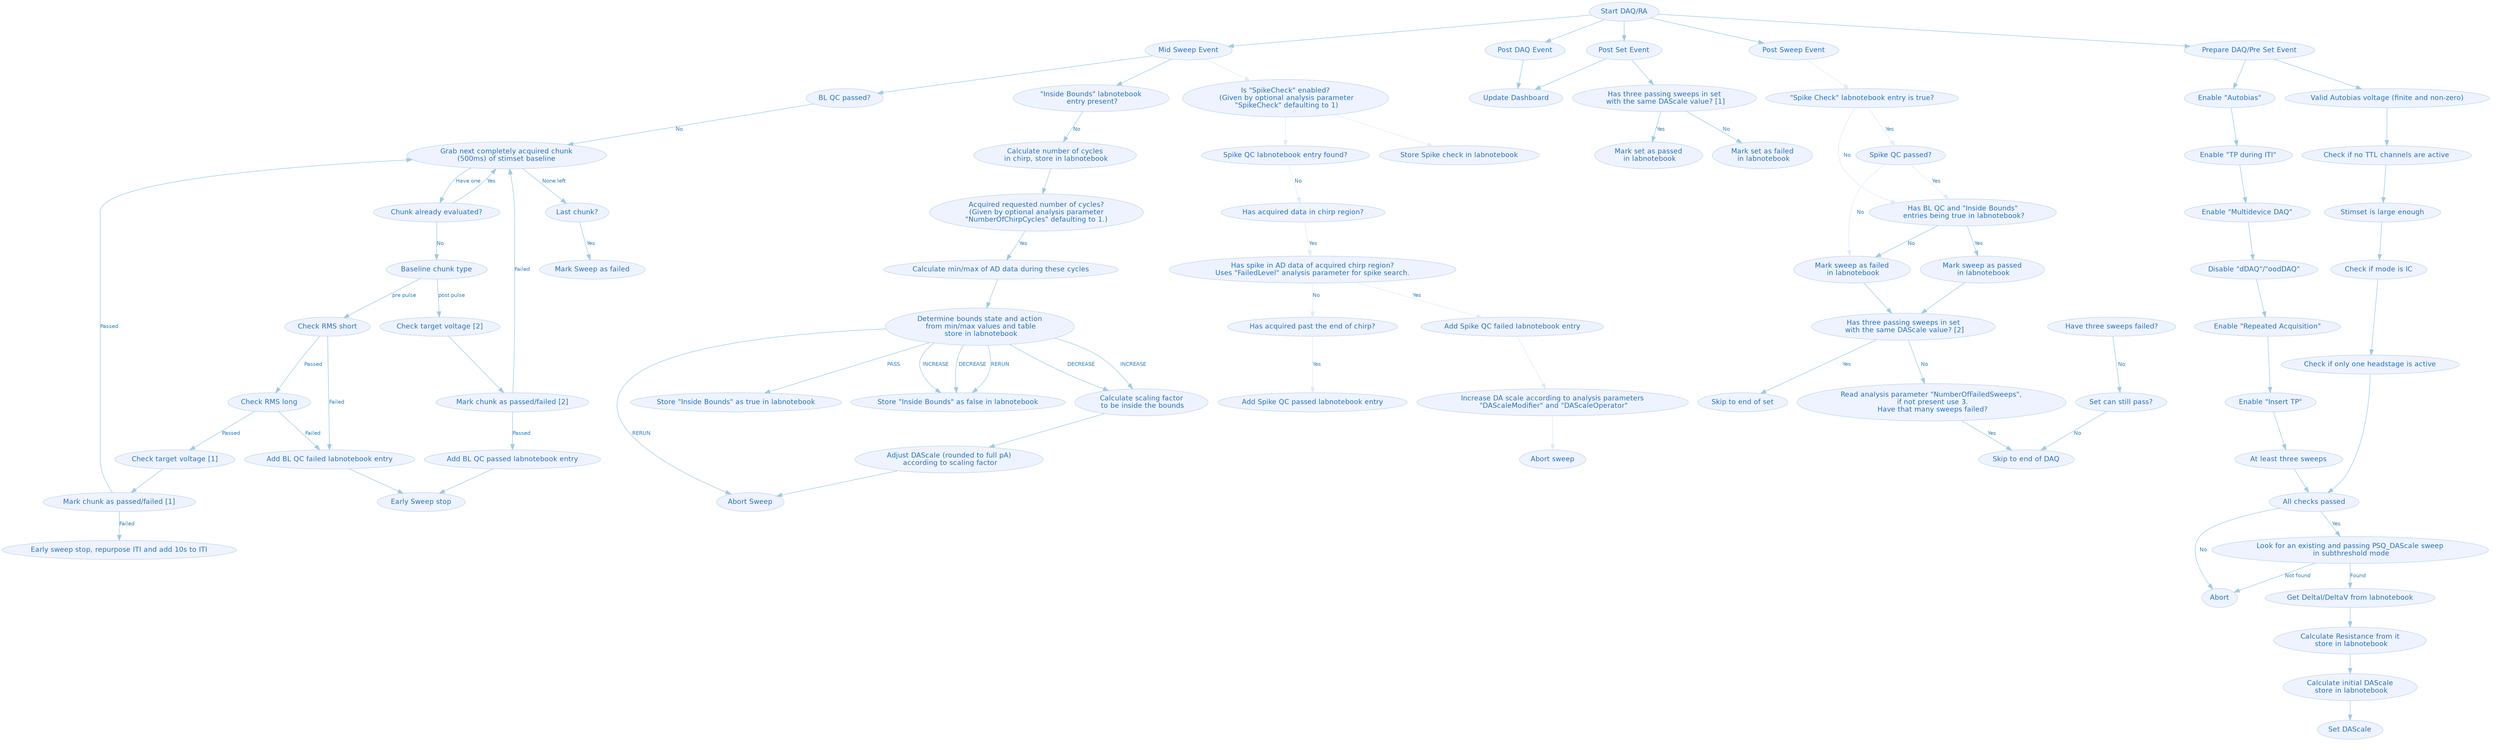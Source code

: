 digraph "G" {
	graph [
		fontsize = "14"
		fontname = "Helvetica"
		fontcolor = "black"
		ratio = "0,01"
		penwidth = "0.1"
		compound = "true"
		center = "true"
	]
	node [
		fontsize = "13"
		fontname = "Helvetica"
		fontcolor = "4"
		fillcolor = "1"
		shape = "ellipse"
		style = "filled"
		colorscheme = "blues4"
		color = "2"
	]
	edge [
		fontsize = "10"
		fontname = "Helvetica"
		fontcolor = "3"
		style = "solid"
		comment = "Wildcard edge"
		colorscheme = "blues3"
		color = "1"
	]
	"Start DAQ/RA" [
		fontsize = "13"
		fontname = "Helvetica"
		fontcolor = "4"
		fillcolor = "1"
		shape = "ellipse"
		style = "filled"
		colorscheme = "blues4"
		color = "2"
	]
	"Mid Sweep Event" [
		fontsize = "13"
		fontname = "Helvetica"
		fontcolor = "4"
		fillcolor = "1"
		shape = "ellipse"
		style = "filled"
		colorscheme = "blues4"
		color = "2"
	]
	"Post DAQ Event" [
		fontsize = "13"
		fontname = "Helvetica"
		fontcolor = "4"
		fillcolor = "1"
		shape = "ellipse"
		style = "filled"
		colorscheme = "blues4"
		color = "2"
	]
	"Post Set Event" [
		fontsize = "13"
		fontname = "Helvetica"
		fontcolor = "4"
		fillcolor = "1"
		shape = "ellipse"
		style = "filled"
		colorscheme = "blues4"
		color = "2"
	]
	"Post Sweep Event" [
		fontsize = "13"
		fontname = "Helvetica"
		fontcolor = "4"
		fillcolor = "1"
		shape = "ellipse"
		style = "filled"
		colorscheme = "blues4"
		color = "2"
	]
	"Prepare DAQ/Pre Set Event" [
		fontsize = "13"
		fontname = "Helvetica"
		fontcolor = "4"
		fillcolor = "1"
		shape = "ellipse"
		style = "filled"
		colorscheme = "blues4"
		color = "2"
	]
	"Enable \"TP during ITI\"" [
		colorscheme = "blues4"
		color = "2"
		comment = "Wildcard node added automatic in EG."
		fontsize = "13"
		fontname = "Helvetica"
		fontcolor = "4"
		fillcolor = "1"
		shape = "ellipse"
		style = "filled"
	]
	"Enable \"Autobias\"" [
		colorscheme = "blues4"
		color = "2"
		comment = "Wildcard node added automatic in EG."
		fontsize = "13"
		fontname = "Helvetica"
		fontcolor = "4"
		fillcolor = "1"
		shape = "ellipse"
		style = "filled"
	]
	"Enable \"Multidevice DAQ\"" [
		colorscheme = "blues4"
		color = "2"
		comment = "Wildcard node added automatic in EG."
		fontsize = "13"
		fontname = "Helvetica"
		fontcolor = "4"
		fillcolor = "1"
		shape = "ellipse"
		style = "filled"
	]
	"Valid Autobias voltage (finite and non-zero)" [
		colorscheme = "blues4"
		color = "2"
		comment = "Wildcard node added automatic in EG."
		fontsize = "13"
		fontname = "Helvetica"
		fontcolor = "4"
		fillcolor = "1"
		shape = "ellipse"
		style = "filled"
	]
	"Disable \"dDAQ\"/\"oodDAQ\"" [
		colorscheme = "blues4"
		color = "2"
		comment = "Wildcard node added automatic in EG."
		fontsize = "13"
		fontname = "Helvetica"
		fontcolor = "4"
		fillcolor = "1"
		shape = "ellipse"
		style = "filled"
	]
	"Enable \"Repeated Acquisition\"" [
		colorscheme = "blues4"
		color = "2"
		comment = "Wildcard node added automatic in EG."
		fontsize = "13"
		fontname = "Helvetica"
		fontcolor = "4"
		fillcolor = "1"
		shape = "ellipse"
		style = "filled"
	]
	"Enable \"Insert TP\"" [
		colorscheme = "blues4"
		color = "2"
		comment = "Wildcard node added automatic in EG."
		fontsize = "13"
		fontname = "Helvetica"
		fontcolor = "4"
		fillcolor = "1"
		shape = "ellipse"
		style = "filled"
	]
	"Check if no TTL channels are active" [
		colorscheme = "blues4"
		color = "2"
		comment = "Wildcard node added automatic in EG."
		fontsize = "13"
		fontname = "Helvetica"
		fontcolor = "4"
		fillcolor = "1"
		shape = "ellipse"
		style = "filled"
	]
	"Check if only one headstage is active" [
		colorscheme = "blues4"
		color = "2"
		comment = "Wildcard node added automatic in EG."
		fontsize = "13"
		fontname = "Helvetica"
		fontcolor = "4"
		fillcolor = "1"
		shape = "ellipse"
		style = "filled"
	]
	"Stimset is large enough" [
		colorscheme = "blues4"
		color = "2"
		comment = "Wildcard node added automatic in EG."
		fontsize = "13"
		fontname = "Helvetica"
		fontcolor = "4"
		fillcolor = "1"
		shape = "ellipse"
		style = "filled"
	]
	"Check if mode is IC" [
		colorscheme = "blues4"
		color = "2"
		comment = "Wildcard node added automatic in EG."
		fontsize = "13"
		fontname = "Helvetica"
		fontcolor = "4"
		fillcolor = "1"
		shape = "ellipse"
		style = "filled"
	]
	"All checks passed" [
		colorscheme = "blues4"
		color = "2"
		comment = "Wildcard node added automatic in EG."
		fontsize = "13"
		fontname = "Helvetica"
		fontcolor = "4"
		fillcolor = "1"
		shape = "ellipse"
		style = "filled"
	]
	"Abort" [
		colorscheme = "blues4"
		color = "2"
		comment = "Wildcard node added automatic in EG."
		fontsize = "13"
		fontname = "Helvetica"
		fontcolor = "4"
		fillcolor = "1"
		shape = "ellipse"
		style = "filled"
	]
	"Look for an existing and passing PSQ_DAScale sweep\n in subthreshold mode" [
		colorscheme = "blues4"
		color = "2"
		comment = "Wildcard node added automatic in EG."
		fontsize = "13"
		fontname = "Helvetica"
		fontcolor = "4"
		fillcolor = "1"
		shape = "ellipse"
		style = "filled"
	]
	"At least three sweeps" [
		colorscheme = "blues4"
		color = "2"
		comment = "Wildcard node added automatic in EG."
		fontsize = "13"
		fontname = "Helvetica"
		fontcolor = "4"
		fillcolor = "1"
		shape = "ellipse"
		style = "filled"
	]
	"Get DeltaI/DeltaV from labnotebook" [
		colorscheme = "blues4"
		color = "2"
		comment = "Wildcard node added automatic in EG."
		fontsize = "13"
		fontname = "Helvetica"
		fontcolor = "4"
		fillcolor = "1"
		shape = "ellipse"
		style = "filled"
	]
	"Calculate Resistance from it\n store in labnotebook" [
		colorscheme = "blues4"
		color = "2"
		comment = "Wildcard node added automatic in EG."
		fontsize = "13"
		fontname = "Helvetica"
		fontcolor = "4"
		fillcolor = "1"
		shape = "ellipse"
		style = "filled"
	]
	"Calculate initial DAScale\n store in labnotebook" [
		colorscheme = "blues4"
		color = "2"
		comment = "Wildcard node added automatic in EG."
		fontsize = "13"
		fontname = "Helvetica"
		fontcolor = "4"
		fillcolor = "1"
		shape = "ellipse"
		style = "filled"
	]
	"Set DAScale" [
		colorscheme = "blues4"
		color = "2"
		comment = "Wildcard node added automatic in EG."
		fontsize = "13"
		fontname = "Helvetica"
		fontcolor = "4"
		fillcolor = "1"
		shape = "ellipse"
		style = "filled"
	]
	"Update Dashboard" [
		fontsize = "13"
		fontname = "Helvetica"
		fontcolor = "4"
		fillcolor = "1"
		shape = "ellipse"
		style = "filled"
		colorscheme = "blues4"
		color = "2"
	]
	"BL QC passed?" [
		fontsize = "13"
		fontname = "Helvetica"
		fontcolor = "4"
		fillcolor = "1"
		shape = "ellipse"
		style = "filled"
		colorscheme = "blues4"
		color = "2"
	]
	"Grab next completely acquired chunk\n(500ms) of stimset baseline" [
		fontsize = "13"
		fontname = "Helvetica"
		fontcolor = "4"
		fillcolor = "1"
		shape = "ellipse"
		style = "filled"
		colorscheme = "blues4"
		color = "2"
	]
	"Baseline chunk type" [
		fontsize = "13"
		fontname = "Helvetica"
		fontcolor = "4"
		fillcolor = "1"
		shape = "ellipse"
		style = "filled"
		colorscheme = "blues4"
		color = "2"
	]
	"Chunk already evaluated?" [
		fontsize = "13"
		fontname = "Helvetica"
		fontcolor = "4"
		fillcolor = "1"
		shape = "ellipse"
		style = "filled"
		colorscheme = "blues4"
		color = "2"
	]
	"Last chunk?" [
		fontsize = "13"
		fontname = "Helvetica"
		fontcolor = "4"
		fillcolor = "1"
		shape = "ellipse"
		style = "filled"
		colorscheme = "blues4"
		color = "2"
	]
	"Mark Sweep as failed" [
		fontsize = "13"
		fontname = "Helvetica"
		fontcolor = "4"
		fillcolor = "1"
		shape = "ellipse"
		style = "filled"
		colorscheme = "blues4"
		color = "2"
	]
	"Check RMS short" [
		fontsize = "13"
		fontname = "Helvetica"
		fontcolor = "4"
		fillcolor = "1"
		shape = "ellipse"
		style = "filled"
		colorscheme = "blues4"
		color = "2"
	]
	"Check RMS long" [
		fontsize = "13"
		fontname = "Helvetica"
		fontcolor = "4"
		fillcolor = "1"
		shape = "ellipse"
		style = "filled"
		colorscheme = "blues4"
		color = "2"
	]
	"Check target voltage [1]" [
		fontsize = "13"
		fontname = "Helvetica"
		fontcolor = "4"
		fillcolor = "1"
		shape = "ellipse"
		style = "filled"
		colorscheme = "blues4"
		color = "2"
	]
	"Check target voltage [2]" [
		fontsize = "13"
		fontname = "Helvetica"
		fontcolor = "4"
		fillcolor = "1"
		shape = "ellipse"
		style = "filled"
		colorscheme = "blues4"
		color = "2"
	]
	"Add BL QC passed labnotebook entry" [
		fontsize = "13"
		fontname = "Helvetica"
		fontcolor = "4"
		fillcolor = "1"
		shape = "ellipse"
		style = "filled"
		colorscheme = "blues4"
		color = "2"
	]
	"Add BL QC failed labnotebook entry" [
		fontsize = "13"
		fontname = "Helvetica"
		fontcolor = "4"
		fillcolor = "1"
		shape = "ellipse"
		style = "filled"
		colorscheme = "blues4"
		color = "2"
	]
	"Mark chunk as passed/failed [1]" [
		fontsize = "13"
		fontname = "Helvetica"
		fontcolor = "4"
		fillcolor = "1"
		shape = "ellipse"
		style = "filled"
		colorscheme = "blues4"
		color = "2"
	]
	"Early sweep stop, repurpose ITI and add 10s to ITI" [
		fontsize = "13"
		fontname = "Helvetica"
		fontcolor = "4"
		fillcolor = "1"
		shape = "ellipse"
		style = "filled"
		colorscheme = "blues4"
		color = "2"
	]
	"Mark chunk as passed/failed [2]" [
		fontsize = "13"
		fontname = "Helvetica"
		fontcolor = "4"
		fillcolor = "1"
		shape = "ellipse"
		style = "filled"
		colorscheme = "blues4"
		color = "2"
	]
	"Early Sweep stop" [
		fontsize = "13"
		fontname = "Helvetica"
		fontcolor = "4"
		fillcolor = "1"
		shape = "ellipse"
		style = "filled"
		colorscheme = "blues4"
		color = "2"
	]
	"\"Inside Bounds\" labnotebook\n entry present?" [
		fontsize = "13"
		fontname = "Helvetica"
		fontcolor = "4"
		fillcolor = "1"
		shape = "ellipse"
		style = "filled"
		colorscheme = "blues4"
		color = "2"
	]
	"Calculate number of cycles\n in chirp, store in labnotebook" [
		fontsize = "13"
		fontname = "Helvetica"
		fontcolor = "4"
		fillcolor = "1"
		shape = "ellipse"
		style = "filled"
		colorscheme = "blues4"
		color = "2"
	]
	"Acquired requested number of cycles?\n(Given by optional analysis parameter\n\"NumberOfChirpCycles\" defaulting to 1.)" [
		fontsize = "13"
		fontname = "Helvetica"
		fontcolor = "4"
		fillcolor = "1"
		shape = "ellipse"
		style = "filled"
		colorscheme = "blues4"
		color = "2"
	]
	"Calculate min/max of AD data during these cycles" [
		fontsize = "13"
		fontname = "Helvetica"
		fontcolor = "4"
		fillcolor = "1"
		shape = "ellipse"
		style = "filled"
		colorscheme = "blues4"
		color = "2"
	]
	"Determine bounds state and action\n from min/max values and table\n store in labnotebook" [
		fontsize = "13"
		fontname = "Helvetica"
		fontcolor = "4"
		fillcolor = "1"
		shape = "ellipse"
		style = "filled"
		colorscheme = "blues4"
		color = "2"
	]
	"Store \"Inside Bounds\" as true in labnotebook" [
		fontsize = "13"
		fontname = "Helvetica"
		fontcolor = "4"
		fillcolor = "1"
		shape = "ellipse"
		style = "filled"
		colorscheme = "blues4"
		color = "2"
	]
	"Store \"Inside Bounds\" as false in labnotebook" [
		fontsize = "13"
		fontname = "Helvetica"
		fontcolor = "4"
		fillcolor = "1"
		shape = "ellipse"
		style = "filled"
		colorscheme = "blues4"
		color = "2"
	]
	"Abort Sweep" [
		fontsize = "13"
		fontname = "Helvetica"
		fontcolor = "4"
		fillcolor = "1"
		shape = "ellipse"
		style = "filled"
		colorscheme = "blues4"
		color = "2"
	]
	"Calculate scaling factor\n to be inside the bounds" [
		fontsize = "13"
		fontname = "Helvetica"
		fontcolor = "4"
		fillcolor = "1"
		shape = "ellipse"
		style = "filled"
		colorscheme = "blues4"
		color = "2"
	]
	"Adjust DAScale (rounded to full pA)\n according to scaling factor" [
		fontsize = "13"
		fontname = "Helvetica"
		fontcolor = "4"
		fillcolor = "1"
		shape = "ellipse"
		style = "filled"
		colorscheme = "blues4"
		color = "2"
	]
	"Has three passing sweeps in set\n with the same DAScale value? [1]" [
		fontsize = "13"
		fontname = "Helvetica"
		fontcolor = "4"
		fillcolor = "1"
		shape = "ellipse"
		style = "filled"
		colorscheme = "blues4"
		color = "2"
	]
	"Mark set as failed\n in labnotebook" [
		fontsize = "13"
		fontname = "Helvetica"
		fontcolor = "4"
		fillcolor = "1"
		shape = "ellipse"
		style = "filled"
		colorscheme = "blues4"
		color = "2"
	]
	"Mark set as passed\n in labnotebook" [
		fontsize = "13"
		fontname = "Helvetica"
		fontcolor = "4"
		fillcolor = "1"
		shape = "ellipse"
		style = "filled"
		colorscheme = "blues4"
		color = "2"
	]
	"Has BL QC and \"Inside Bounds\"\n entries being true in labnotebook?" [
		fontsize = "13"
		fontname = "Helvetica"
		fontcolor = "4"
		fillcolor = "1"
		shape = "ellipse"
		style = "filled"
		colorscheme = "blues4"
		color = "2"
	]
	"Mark sweep as failed\n in labnotebook" [
		fontsize = "13"
		fontname = "Helvetica"
		fontcolor = "4"
		fillcolor = "1"
		shape = "ellipse"
		style = "filled"
		colorscheme = "blues4"
		color = "2"
	]
	"Mark sweep as passed\n in labnotebook" [
		fontsize = "13"
		fontname = "Helvetica"
		fontcolor = "4"
		fillcolor = "1"
		shape = "ellipse"
		style = "filled"
		colorscheme = "blues4"
		color = "2"
	]
	"Has three passing sweeps in set\n with the same DAScale value? [2]" [
		fontsize = "13"
		fontname = "Helvetica"
		fontcolor = "4"
		fillcolor = "1"
		shape = "ellipse"
		style = "filled"
		colorscheme = "blues4"
		color = "2"
	]
	"Skip to end of set" [
		fontsize = "13"
		fontname = "Helvetica"
		fontcolor = "4"
		fillcolor = "1"
		shape = "ellipse"
		style = "filled"
		colorscheme = "blues4"
		color = "2"
	]
	"Read analysis parameter \"NumberOfFailedSweeps\",\n if not present use 3.\n Have that many sweeps failed?" [
		fontsize = "13"
		fontname = "Helvetica"
		fontcolor = "4"
		fillcolor = "1"
		shape = "ellipse"
		style = "filled"
		colorscheme = "blues4"
		color = "2"
	]
	"Skip to end of DAQ" [
		fontsize = "13"
		fontname = "Helvetica"
		fontcolor = "4"
		fillcolor = "1"
		shape = "ellipse"
		style = "filled"
		colorscheme = "blues4"
		color = "2"
	]
	"Set can still pass?" [
		fontsize = "13"
		fontname = "Helvetica"
		fontcolor = "4"
		fillcolor = "1"
		shape = "ellipse"
		style = "filled"
		colorscheme = "blues4"
		color = "2"
	]
	"n63" [
		colorscheme = "blues4"
		color = "2"
		label = "Is \"SpikeCheck\" enabled?\n (Given by optional analysis parameter\n \"SpikeCheck\" defaulting to 1)"
		fontsize = "13"
		fontname = "Helvetica"
		fontcolor = "4"
		fillcolor = "1"
		shape = "ellipse"
		style = "filled"
	]
	"n64" [
		colorscheme = "blues4"
		color = "2"
		label = "Store Spike check in labnotebook"
		fontsize = "13"
		fontname = "Helvetica"
		fontcolor = "4"
		fillcolor = "1"
		shape = "ellipse"
		style = "filled"
	]
	"n65" [
		colorscheme = "blues4"
		color = "2"
		label = "Spike QC labnotebook entry found?"
		fontsize = "13"
		fontname = "Helvetica"
		fontcolor = "4"
		fillcolor = "1"
		shape = "ellipse"
		style = "filled"
	]
	"n66" [
		colorscheme = "blues4"
		color = "2"
		label = "Has acquired data in chirp region?"
		fontsize = "13"
		fontname = "Helvetica"
		fontcolor = "4"
		fillcolor = "1"
		shape = "ellipse"
		style = "filled"
	]
	"n67" [
		colorscheme = "blues4"
		color = "2"
		label = "Increase DA scale according to analysis parameters\n \"DAScaleModifier\" and \"DAScaleOperator\""
		fontsize = "13"
		fontname = "Helvetica"
		fontcolor = "4"
		fillcolor = "1"
		shape = "ellipse"
		style = "filled"
	]
	"n68" [
		colorscheme = "blues4"
		color = "2"
		label = "Has spike in AD data of acquired chirp region?\nUses \"FailedLevel\" analysis parameter for spike search."
		fontsize = "13"
		fontname = "Helvetica"
		fontcolor = "4"
		fillcolor = "1"
		shape = "ellipse"
		style = "filled"
	]
	"n69" [
		colorscheme = "blues4"
		color = "2"
		label = "Add Spike QC failed labnotebook entry"
		fontsize = "13"
		fontname = "Helvetica"
		fontcolor = "4"
		fillcolor = "1"
		shape = "ellipse"
		style = "filled"
	]
	"n71" [
		colorscheme = "blues4"
		color = "2"
		label = "Has acquired past the end of chirp?"
		fontsize = "13"
		fontname = "Helvetica"
		fontcolor = "4"
		fillcolor = "1"
		shape = "ellipse"
		style = "filled"
	]
	"n72" [
		colorscheme = "blues4"
		color = "2"
		label = "Add Spike QC passed labnotebook entry"
		fontsize = "13"
		fontname = "Helvetica"
		fontcolor = "4"
		fillcolor = "1"
		shape = "ellipse"
		style = "filled"
	]
	"n73" [
		colorscheme = "blues4"
		color = "2"
		label = "\"Spike Check\" labnotebook entry is true?"
		fontsize = "13"
		fontname = "Helvetica"
		fontcolor = "4"
		fillcolor = "1"
		shape = "ellipse"
		style = "filled"
	]
	"n74" [
		colorscheme = "blues4"
		color = "2"
		label = "Spike QC passed?"
		fontsize = "13"
		fontname = "Helvetica"
		fontcolor = "4"
		fillcolor = "1"
		shape = "ellipse"
		style = "filled"
	]
	"n75" [
		colorscheme = "blues4"
		color = "2"
		label = "Abort sweep"
		fontsize = "13"
		fontname = "Helvetica"
		fontcolor = "4"
		fillcolor = "1"
		shape = "ellipse"
		style = "filled"
	]
	subgraph "cluster_preDAQ" {
		graph [
			fontsize = "14"
			fontname = "Helvetica"
			fontcolor = "black"
			ratio = "0,01"
			penwidth = "0.1"
			compound = "true"
			center = "true"
			color = "white"
		]
		node [
			colorscheme = "blues4"
			color = "2"
			comment = "Wildcard node added automatic in EG."
			fontsize = "13"
			fontname = "Helvetica"
			fontcolor = "4"
			fillcolor = "1"
			shape = "ellipse"
			style = "filled"
		]
		edge [
			fontsize = "10"
			fontname = "Helvetica"
			fontcolor = "3"
			style = "solid"
			comment = "Wildcard node added automatic in EG."
			colorscheme = "blues3"
			color = "2"
		]
		"Prepare DAQ/Pre Set Event"
		"Enable \"TP during ITI\""
		"Enable \"Autobias\""
		"Enable \"Multidevice DAQ\""
		"Valid Autobias voltage (finite and non-zero)"
		"Disable \"dDAQ\"/\"oodDAQ\""
		"Enable \"Repeated Acquisition\""
		"Enable \"Insert TP\""
		"Check if no TTL channels are active"
		"Check if only one headstage is active"
		"Stimset is large enough"
		"Check if mode is IC"
		"All checks passed"
		"Abort"
		"Look for an existing and passing PSQ_DAScale sweep\n in subthreshold mode"
		"At least three sweeps"
		"Get DeltaI/DeltaV from labnotebook"
		"Calculate Resistance from it\n store in labnotebook"
		"Calculate initial DAScale\n store in labnotebook"
		"Set DAScale"
	}
	"Start DAQ/RA" -> "Mid Sweep Event" [
		fontsize = "10"
		fontname = "Helvetica"
		fontcolor = "3"
		style = "solid"
		comment = "Wildcard edge"
		colorscheme = "blues3"
		color = "2"
	]
	"Start DAQ/RA" -> "Post DAQ Event" [
		fontsize = "10"
		fontname = "Helvetica"
		fontcolor = "3"
		style = "solid"
		comment = "Wildcard edge"
		colorscheme = "blues3"
		color = "2"
	]
	"Start DAQ/RA" -> "Prepare DAQ/Pre Set Event" [
		fontsize = "10"
		fontname = "Helvetica"
		fontcolor = "3"
		style = "solid"
		comment = "Wildcard edge"
		colorscheme = "blues3"
		color = "2"
	]
	"Start DAQ/RA" -> "Post Set Event" [
		fontsize = "10"
		fontname = "Helvetica"
		fontcolor = "3"
		style = "solid"
		comment = "Wildcard edge"
		colorscheme = "blues3"
		color = "2"
	]
	"Start DAQ/RA" -> "Post Sweep Event" [
		fontsize = "10"
		fontname = "Helvetica"
		fontcolor = "3"
		style = "solid"
		comment = "Wildcard edge"
		colorscheme = "blues3"
		color = "2"
	]
	"Prepare DAQ/Pre Set Event" -> "Enable \"Autobias\"" [
		fontsize = "10"
		fontname = "Helvetica"
		fontcolor = "3"
		style = "solid"
		comment = "Wildcard node added automatic in EG."
		colorscheme = "blues3"
		color = "2"
	]
	"Enable \"Autobias\"" -> "Enable \"TP during ITI\"" [
		fontsize = "10"
		fontname = "Helvetica"
		fontcolor = "3"
		style = "solid"
		comment = "Wildcard node added automatic in EG."
		colorscheme = "blues3"
		color = "2"
	]
	"Enable \"TP during ITI\"" -> "Enable \"Multidevice DAQ\"" [
		fontsize = "10"
		fontname = "Helvetica"
		fontcolor = "3"
		style = "solid"
		comment = "Wildcard node added automatic in EG."
		colorscheme = "blues3"
		color = "2"
	]
	"Enable \"Multidevice DAQ\"" -> "Disable \"dDAQ\"/\"oodDAQ\"" [
		fontsize = "10"
		fontname = "Helvetica"
		fontcolor = "3"
		style = "solid"
		comment = "Wildcard node added automatic in EG."
		colorscheme = "blues3"
		color = "2"
	]
	"Disable \"dDAQ\"/\"oodDAQ\"" -> "Enable \"Repeated Acquisition\"" [
		fontsize = "10"
		fontname = "Helvetica"
		fontcolor = "3"
		style = "solid"
		comment = "Wildcard node added automatic in EG."
		colorscheme = "blues3"
		color = "2"
	]
	"Enable \"Repeated Acquisition\"" -> "Enable \"Insert TP\"" [
		fontsize = "10"
		fontname = "Helvetica"
		fontcolor = "3"
		style = "solid"
		comment = "Wildcard node added automatic in EG."
		colorscheme = "blues3"
		color = "2"
	]
	"Prepare DAQ/Pre Set Event" -> "Valid Autobias voltage (finite and non-zero)" [
		fontsize = "10"
		fontname = "Helvetica"
		fontcolor = "3"
		style = "solid"
		comment = "Wildcard node added automatic in EG."
		colorscheme = "blues3"
		color = "2"
	]
	"Valid Autobias voltage (finite and non-zero)" -> "Check if no TTL channels are active" [
		fontsize = "10"
		fontname = "Helvetica"
		fontcolor = "3"
		style = "solid"
		comment = "Wildcard node added automatic in EG."
		colorscheme = "blues3"
		color = "2"
	]
	"Check if no TTL channels are active" -> "Stimset is large enough" [
		fontsize = "10"
		fontname = "Helvetica"
		fontcolor = "3"
		style = "solid"
		comment = "Wildcard node added automatic in EG."
		colorscheme = "blues3"
		color = "2"
	]
	"Stimset is large enough" -> "Check if mode is IC" [
		fontsize = "10"
		fontname = "Helvetica"
		fontcolor = "3"
		style = "solid"
		comment = "Wildcard node added automatic in EG."
		colorscheme = "blues3"
		color = "2"
	]
	"Check if mode is IC" -> "Check if only one headstage is active" [
		fontsize = "10"
		fontname = "Helvetica"
		fontcolor = "3"
		style = "solid"
		comment = "Wildcard node added automatic in EG."
		colorscheme = "blues3"
		color = "2"
	]
	"Check if only one headstage is active" -> "All checks passed" [
		fontsize = "10"
		fontname = "Helvetica"
		fontcolor = "3"
		style = "solid"
		comment = "Wildcard node added automatic in EG."
		colorscheme = "blues3"
		color = "2"
	]
	"All checks passed" -> "Abort" [
		fontsize = "10"
		fontname = "Helvetica"
		fontcolor = "3"
		label = "No"
		style = "solid"
		comment = "Wildcard node added automatic in EG."
		colorscheme = "blues3"
		color = "2"
	]
	"All checks passed" -> "Look for an existing and passing PSQ_DAScale sweep\n in subthreshold mode" [
		fontsize = "10"
		fontname = "Helvetica"
		fontcolor = "3"
		label = "Yes"
		style = "solid"
		comment = "Wildcard node added automatic in EG."
		colorscheme = "blues3"
		color = "2"
	]
	"Look for an existing and passing PSQ_DAScale sweep\n in subthreshold mode" -> "Abort" [
		fontsize = "10"
		fontname = "Helvetica"
		fontcolor = "3"
		label = "Not found"
		style = "solid"
		comment = "Wildcard node added automatic in EG."
		colorscheme = "blues3"
		color = "2"
	]
	"At least three sweeps" -> "All checks passed" [
		fontsize = "10"
		fontname = "Helvetica"
		fontcolor = "3"
		style = "solid"
		comment = "Wildcard node added automatic in EG."
		colorscheme = "blues3"
		color = "2"
	]
	"Enable \"Insert TP\"" -> "At least three sweeps" [
		fontsize = "10"
		fontname = "Helvetica"
		fontcolor = "3"
		style = "solid"
		comment = "Wildcard node added automatic in EG."
		colorscheme = "blues3"
		color = "2"
	]
	"Look for an existing and passing PSQ_DAScale sweep\n in subthreshold mode" -> "Get DeltaI/DeltaV from labnotebook" [
		fontsize = "10"
		fontname = "Helvetica"
		fontcolor = "3"
		label = "Found"
		style = "solid"
		comment = "Wildcard node added automatic in EG."
		colorscheme = "blues3"
		color = "2"
	]
	"Calculate initial DAScale\n store in labnotebook" -> "Set DAScale" [
		fontsize = "10"
		fontname = "Helvetica"
		fontcolor = "3"
		style = "solid"
		comment = "Wildcard node added automatic in EG."
		colorscheme = "blues3"
		color = "2"
	]
	"Calculate Resistance from it\n store in labnotebook" -> "Calculate initial DAScale\n store in labnotebook" [
		fontsize = "10"
		fontname = "Helvetica"
		fontcolor = "3"
		style = "solid"
		comment = "Wildcard node added automatic in EG."
		colorscheme = "blues3"
		color = "2"
	]
	"Get DeltaI/DeltaV from labnotebook" -> "Calculate Resistance from it\n store in labnotebook" [
		fontsize = "10"
		fontname = "Helvetica"
		fontcolor = "3"
		style = "solid"
		comment = "Wildcard node added automatic in EG."
		colorscheme = "blues3"
		color = "2"
	]
	"Post DAQ Event" -> "Update Dashboard" [
		fontsize = "10"
		fontname = "Helvetica"
		fontcolor = "3"
		style = "solid"
		comment = "Wildcard edge"
		colorscheme = "blues3"
		color = "2"
	]
	"Mid Sweep Event" -> "BL QC passed?" [
		fontsize = "10"
		fontname = "Helvetica"
		fontcolor = "3"
		style = "solid"
		comment = "Wildcard edge"
		colorscheme = "blues3"
		color = "2"
	]
	"BL QC passed?" -> "Grab next completely acquired chunk\n(500ms) of stimset baseline" [
		fontsize = "10"
		fontname = "Helvetica"
		fontcolor = "3"
		label = "No"
		style = "solid"
		comment = "Wildcard edge"
		colorscheme = "blues3"
		color = "2"
	]
	"Grab next completely acquired chunk\n(500ms) of stimset baseline" -> "Chunk already evaluated?" [
		fontsize = "10"
		fontname = "Helvetica"
		fontcolor = "3"
		label = "Have one"
		style = "solid"
		comment = "Wildcard edge"
		colorscheme = "blues3"
		color = "2"
	]
	"Grab next completely acquired chunk\n(500ms) of stimset baseline" -> "Last chunk?" [
		fontsize = "10"
		fontname = "Helvetica"
		fontcolor = "3"
		label = "None left"
		style = "solid"
		comment = "Wildcard edge"
		colorscheme = "blues3"
		color = "2"
	]
	"Last chunk?" -> "Mark Sweep as failed" [
		fontsize = "10"
		fontname = "Helvetica"
		fontcolor = "3"
		label = "Yes"
		style = "solid"
		comment = "Wildcard edge"
		colorscheme = "blues3"
		color = "2"
	]
	"Chunk already evaluated?" -> "Grab next completely acquired chunk\n(500ms) of stimset baseline" [
		fontsize = "10"
		fontname = "Helvetica"
		fontcolor = "3"
		label = "Yes"
		style = "solid"
		comment = "Wildcard edge"
		colorscheme = "blues3"
		color = "2"
	]
	"Chunk already evaluated?" -> "Baseline chunk type" [
		fontsize = "10"
		fontname = "Helvetica"
		fontcolor = "3"
		label = "No"
		style = "solid"
		comment = "Wildcard edge"
		colorscheme = "blues3"
		color = "2"
	]
	"Baseline chunk type" -> "Check RMS short" [
		fontsize = "10"
		fontname = "Helvetica"
		fontcolor = "3"
		label = "pre pulse"
		style = "solid"
		comment = "Wildcard edge"
		colorscheme = "blues3"
		color = "2"
	]
	"Check RMS short" -> "Check RMS long" [
		fontsize = "10"
		fontname = "Helvetica"
		fontcolor = "3"
		label = "Passed"
		style = "solid"
		comment = "Wildcard edge"
		colorscheme = "blues3"
		color = "2"
	]
	"Check RMS short" -> "Add BL QC failed labnotebook entry" [
		fontsize = "10"
		fontname = "Helvetica"
		fontcolor = "3"
		label = "Failed"
		style = "solid"
		comment = "Wildcard edge"
		colorscheme = "blues3"
		color = "2"
	]
	"Check RMS long" -> "Add BL QC failed labnotebook entry" [
		fontsize = "10"
		fontname = "Helvetica"
		fontcolor = "3"
		label = "Failed"
		style = "solid"
		comment = "Wildcard edge"
		colorscheme = "blues3"
		color = "2"
	]
	"Check RMS long" -> "Check target voltage [1]" [
		fontsize = "10"
		fontname = "Helvetica"
		fontcolor = "3"
		label = "Passed"
		style = "solid"
		comment = "Wildcard edge"
		colorscheme = "blues3"
		color = "2"
	]
	"Check target voltage [1]" -> "Mark chunk as passed/failed [1]" [
		fontsize = "10"
		fontname = "Helvetica"
		fontcolor = "3"
		style = "solid"
		comment = "Wildcard edge"
		colorscheme = "blues3"
		color = "2"
	]
	"Mark chunk as passed/failed [1]" -> "Grab next completely acquired chunk\n(500ms) of stimset baseline" [
		fontsize = "10"
		fontname = "Helvetica"
		fontcolor = "3"
		label = "Passed"
		style = "solid"
		comment = "Wildcard edge"
		colorscheme = "blues3"
		color = "2"
	]
	"Mark chunk as passed/failed [1]" -> "Early sweep stop, repurpose ITI and add 10s to ITI" [
		fontsize = "10"
		fontname = "Helvetica"
		fontcolor = "3"
		label = "Failed"
		style = "solid"
		comment = "Wildcard edge"
		colorscheme = "blues3"
		color = "2"
	]
	"Baseline chunk type" -> "Check target voltage [2]" [
		fontsize = "10"
		fontname = "Helvetica"
		fontcolor = "3"
		label = "post pulse"
		style = "solid"
		comment = "Wildcard edge"
		colorscheme = "blues3"
		color = "2"
	]
	"Check target voltage [2]" -> "Mark chunk as passed/failed [2]" [
		fontsize = "10"
		fontname = "Helvetica"
		fontcolor = "3"
		style = "solid"
		comment = "Wildcard edge"
		colorscheme = "blues3"
		color = "2"
	]
	"Mark chunk as passed/failed [2]" -> "Grab next completely acquired chunk\n(500ms) of stimset baseline" [
		fontsize = "10"
		fontname = "Helvetica"
		fontcolor = "3"
		label = "Failed"
		style = "solid"
		comment = "Wildcard edge"
		colorscheme = "blues3"
		color = "2"
	]
	"Mark chunk as passed/failed [2]" -> "Add BL QC passed labnotebook entry" [
		fontsize = "10"
		fontname = "Helvetica"
		fontcolor = "3"
		label = "Passed"
		style = "solid"
		comment = "Wildcard edge"
		colorscheme = "blues3"
		color = "2"
	]
	"Add BL QC passed labnotebook entry" -> "Early Sweep stop" [
		fontsize = "10"
		fontname = "Helvetica"
		fontcolor = "3"
		style = "solid"
		comment = "Wildcard edge"
		colorscheme = "blues3"
		color = "2"
	]
	"Add BL QC failed labnotebook entry" -> "Early Sweep stop" [
		fontsize = "10"
		fontname = "Helvetica"
		fontcolor = "3"
		style = "solid"
		comment = "Wildcard edge"
		colorscheme = "blues3"
		color = "2"
	]
	"Post Set Event" -> "Update Dashboard" [
		fontsize = "10"
		fontname = "Helvetica"
		fontcolor = "3"
		style = "solid"
		comment = "Wildcard edge"
		colorscheme = "blues3"
		color = "2"
	]
	"Mid Sweep Event" -> "\"Inside Bounds\" labnotebook\n entry present?" [
		fontsize = "10"
		fontname = "Helvetica"
		fontcolor = "3"
		style = "solid"
		comment = "Wildcard edge"
		colorscheme = "blues3"
		color = "2"
	]
	"\"Inside Bounds\" labnotebook\n entry present?" -> "Calculate number of cycles\n in chirp, store in labnotebook" [
		fontsize = "10"
		fontname = "Helvetica"
		fontcolor = "3"
		label = "No"
		style = "solid"
		comment = "Wildcard edge"
		colorscheme = "blues3"
		color = "2"
	]
	"Calculate number of cycles\n in chirp, store in labnotebook" -> "Acquired requested number of cycles?\n(Given by optional analysis parameter\n\"NumberOfChirpCycles\" defaulting to 1.)" [
		fontsize = "10"
		fontname = "Helvetica"
		fontcolor = "3"
		style = "solid"
		comment = "Wildcard edge"
		colorscheme = "blues3"
		color = "2"
	]
	"Acquired requested number of cycles?\n(Given by optional analysis parameter\n\"NumberOfChirpCycles\" defaulting to 1.)" -> "Calculate min/max of AD data during these cycles" [
		fontsize = "10"
		fontname = "Helvetica"
		fontcolor = "3"
		label = "Yes"
		style = "solid"
		comment = "Wildcard edge"
		colorscheme = "blues3"
		color = "2"
	]
	"Calculate min/max of AD data during these cycles" -> "Determine bounds state and action\n from min/max values and table\n store in labnotebook" [
		fontsize = "10"
		fontname = "Helvetica"
		fontcolor = "3"
		style = "solid"
		comment = "Wildcard edge"
		colorscheme = "blues3"
		color = "2"
	]
	"Determine bounds state and action\n from min/max values and table\n store in labnotebook" -> "Store \"Inside Bounds\" as true in labnotebook" [
		fontsize = "10"
		fontname = "Helvetica"
		fontcolor = "3"
		label = "PASS"
		style = "solid"
		comment = "Wildcard edge"
		colorscheme = "blues3"
		color = "2"
	]
	"Determine bounds state and action\n from min/max values and table\n store in labnotebook" -> "Store \"Inside Bounds\" as false in labnotebook" [
		fontsize = "10"
		fontname = "Helvetica"
		fontcolor = "3"
		label = "RERUN"
		style = "solid"
		comment = "Wildcard edge"
		colorscheme = "blues3"
		color = "2"
	]
	"Determine bounds state and action\n from min/max values and table\n store in labnotebook" -> "Store \"Inside Bounds\" as false in labnotebook" [
		fontsize = "10"
		fontname = "Helvetica"
		fontcolor = "3"
		label = "INCREASE"
		style = "solid"
		comment = "Wildcard edge"
		colorscheme = "blues3"
		color = "2"
	]
	"Determine bounds state and action\n from min/max values and table\n store in labnotebook" -> "Store \"Inside Bounds\" as false in labnotebook" [
		fontsize = "10"
		fontname = "Helvetica"
		fontcolor = "3"
		label = "DECREASE"
		style = "solid"
		comment = "Wildcard edge"
		colorscheme = "blues3"
		color = "2"
	]
	"Determine bounds state and action\n from min/max values and table\n store in labnotebook" -> "Abort Sweep" [
		fontsize = "10"
		fontname = "Helvetica"
		fontcolor = "3"
		label = "RERUN"
		style = "solid"
		comment = "Wildcard edge"
		colorscheme = "blues3"
		color = "2"
	]
	"Determine bounds state and action\n from min/max values and table\n store in labnotebook" -> "Calculate scaling factor\n to be inside the bounds" [
		fontsize = "10"
		fontname = "Helvetica"
		fontcolor = "3"
		label = "INCREASE"
		style = "solid"
		comment = "Wildcard edge"
		colorscheme = "blues3"
		color = "2"
	]
	"Determine bounds state and action\n from min/max values and table\n store in labnotebook" -> "Calculate scaling factor\n to be inside the bounds" [
		fontsize = "10"
		fontname = "Helvetica"
		fontcolor = "3"
		label = "DECREASE"
		style = "solid"
		comment = "Wildcard edge"
		colorscheme = "blues3"
		color = "2"
	]
	"Calculate scaling factor\n to be inside the bounds" -> "Adjust DAScale (rounded to full pA)\n according to scaling factor" [
		fontsize = "10"
		fontname = "Helvetica"
		fontcolor = "3"
		style = "solid"
		comment = "Wildcard edge"
		colorscheme = "blues3"
		color = "2"
	]
	"Adjust DAScale (rounded to full pA)\n according to scaling factor" -> "Abort Sweep" [
		fontsize = "10"
		fontname = "Helvetica"
		fontcolor = "3"
		style = "solid"
		comment = "Wildcard edge"
		colorscheme = "blues3"
		color = "2"
	]
	"Post Set Event" -> "Has three passing sweeps in set\n with the same DAScale value? [1]" [
		fontsize = "10"
		fontname = "Helvetica"
		fontcolor = "3"
		style = "solid"
		comment = "Wildcard edge"
		colorscheme = "blues3"
		color = "2"
	]
	"Has three passing sweeps in set\n with the same DAScale value? [1]" -> "Mark set as failed\n in labnotebook" [
		fontsize = "10"
		fontname = "Helvetica"
		fontcolor = "3"
		label = "No"
		style = "solid"
		comment = "Wildcard edge"
		colorscheme = "blues3"
		color = "2"
	]
	"Has three passing sweeps in set\n with the same DAScale value? [1]" -> "Mark set as passed\n in labnotebook" [
		fontsize = "10"
		fontname = "Helvetica"
		fontcolor = "3"
		label = "Yes"
		style = "solid"
		comment = "Wildcard edge"
		colorscheme = "blues3"
		color = "2"
	]
	"Has BL QC and \"Inside Bounds\"\n entries being true in labnotebook?" -> "Mark sweep as failed\n in labnotebook" [
		fontsize = "10"
		fontname = "Helvetica"
		fontcolor = "3"
		label = "No"
		style = "solid"
		comment = "Wildcard edge"
		colorscheme = "blues3"
		color = "2"
	]
	"Has BL QC and \"Inside Bounds\"\n entries being true in labnotebook?" -> "Mark sweep as passed\n in labnotebook" [
		fontsize = "10"
		fontname = "Helvetica"
		fontcolor = "3"
		label = "Yes"
		style = "solid"
		comment = "Wildcard edge"
		colorscheme = "blues3"
		color = "2"
	]
	"Mark sweep as passed\n in labnotebook" -> "Has three passing sweeps in set\n with the same DAScale value? [2]" [
		fontsize = "10"
		fontname = "Helvetica"
		fontcolor = "3"
		style = "solid"
		comment = "Wildcard edge"
		colorscheme = "blues3"
		color = "2"
	]
	"Mark sweep as failed\n in labnotebook" -> "Has three passing sweeps in set\n with the same DAScale value? [2]" [
		fontsize = "10"
		fontname = "Helvetica"
		fontcolor = "3"
		style = "solid"
		comment = "Wildcard edge"
		colorscheme = "blues3"
		color = "2"
	]
	"Has three passing sweeps in set\n with the same DAScale value? [2]" -> "Skip to end of set" [
		fontsize = "10"
		fontname = "Helvetica"
		fontcolor = "3"
		label = "Yes"
		style = "solid"
		comment = "Wildcard edge"
		colorscheme = "blues3"
		color = "2"
	]
	"Has three passing sweeps in set\n with the same DAScale value? [2]" -> "Read analysis parameter \"NumberOfFailedSweeps\",\n if not present use 3.\n Have that many sweeps failed?" [
		fontsize = "10"
		fontname = "Helvetica"
		fontcolor = "3"
		label = "No"
		style = "solid"
		comment = "Wildcard edge"
		colorscheme = "blues3"
		color = "2"
	]
	"Read analysis parameter \"NumberOfFailedSweeps\",\n if not present use 3.\n Have that many sweeps failed?" -> "Skip to end of DAQ" [
		fontsize = "10"
		fontname = "Helvetica"
		fontcolor = "3"
		label = "Yes"
		style = "solid"
		comment = "Wildcard edge"
		colorscheme = "blues3"
		color = "2"
	]
	"Have three sweeps failed?" -> "Set can still pass?" [
		fontsize = "10"
		fontname = "Helvetica"
		fontcolor = "3"
		label = "No"
		style = "solid"
		comment = "Wildcard edge"
		colorscheme = "blues3"
		color = "2"
	]
	"Set can still pass?" -> "Skip to end of DAQ" [
		fontsize = "10"
		fontname = "Helvetica"
		fontcolor = "3"
		label = "No"
		style = "solid"
		comment = "Wildcard edge"
		colorscheme = "blues3"
		color = "2"
	]
	"Mid Sweep Event" -> "n63" [
		fontsize = "10"
		fontname = "Helvetica"
		fontcolor = "3"
		style = "solid"
		comment = "Wildcard edge"
		colorscheme = "blues3"
		color = "1"
	]
	"n63" -> "n64" [
		fontsize = "10"
		fontname = "Helvetica"
		fontcolor = "3"
		style = "solid"
		comment = "Wildcard edge"
		colorscheme = "blues3"
		color = "1"
	]
	"n63" -> "n65" [
		fontsize = "10"
		fontname = "Helvetica"
		fontcolor = "3"
		style = "solid"
		comment = "Wildcard edge"
		colorscheme = "blues3"
		color = "1"
	]
	"n65" -> "n66" [
		fontsize = "10"
		fontname = "Helvetica"
		fontcolor = "3"
		label = "No"
		style = "solid"
		comment = "Wildcard edge"
		colorscheme = "blues3"
		color = "1"
	]
	"n66" -> "n68" [
		fontsize = "10"
		fontname = "Helvetica"
		fontcolor = "3"
		label = "Yes"
		style = "solid"
		comment = "Wildcard edge"
		colorscheme = "blues3"
		color = "1"
	]
	"n68" -> "n69" [
		fontsize = "10"
		fontname = "Helvetica"
		fontcolor = "3"
		label = "Yes"
		style = "solid"
		comment = "Wildcard edge"
		colorscheme = "blues3"
		color = "1"
	]
	"n69" -> "n67" [
		fontsize = "10"
		fontname = "Helvetica"
		fontcolor = "3"
		style = "solid"
		comment = "Wildcard edge"
		colorscheme = "blues3"
		color = "1"
	]
	"n68" -> "n71" [
		fontsize = "10"
		fontname = "Helvetica"
		fontcolor = "3"
		label = "No"
		style = "solid"
		comment = "Wildcard edge"
		colorscheme = "blues3"
		color = "1"
	]
	"n71" -> "n72" [
		fontsize = "10"
		fontname = "Helvetica"
		fontcolor = "3"
		label = "Yes"
		style = "solid"
		comment = "Wildcard edge"
		colorscheme = "blues3"
		color = "1"
	]
	"Post Sweep Event" -> "n73" [
		fontsize = "10"
		fontname = "Helvetica"
		fontcolor = "3"
		style = "solid"
		comment = "Wildcard edge"
		colorscheme = "blues3"
		color = "1"
	]
	"n73" -> "n74" [
		fontsize = "10"
		fontname = "Helvetica"
		fontcolor = "3"
		label = "Yes"
		style = "solid"
		comment = "Wildcard edge"
		colorscheme = "blues3"
		color = "1"
	]
	"n74" -> "Has BL QC and \"Inside Bounds\"\n entries being true in labnotebook?" [
		fontsize = "10"
		fontname = "Helvetica"
		fontcolor = "3"
		label = "Yes"
		style = "solid"
		comment = "Wildcard edge"
		colorscheme = "blues3"
		color = "1"
	]
	"n74" -> "Mark sweep as failed\n in labnotebook" [
		fontsize = "10"
		fontname = "Helvetica"
		fontcolor = "3"
		label = "No"
		style = "solid"
		comment = "Wildcard edge"
		colorscheme = "blues3"
		color = "1"
	]
	"n73" -> "Has BL QC and \"Inside Bounds\"\n entries being true in labnotebook?" [
		fontsize = "10"
		fontname = "Helvetica"
		fontcolor = "3"
		label = "No"
		style = "solid"
		comment = "Wildcard edge"
		colorscheme = "blues3"
		color = "1"
	]
	"n67" -> "n75" [
		fontsize = "10"
		fontname = "Helvetica"
		fontcolor = "3"
		style = "solid"
		comment = "Wildcard edge"
		colorscheme = "blues3"
		color = "1"
	]
}

